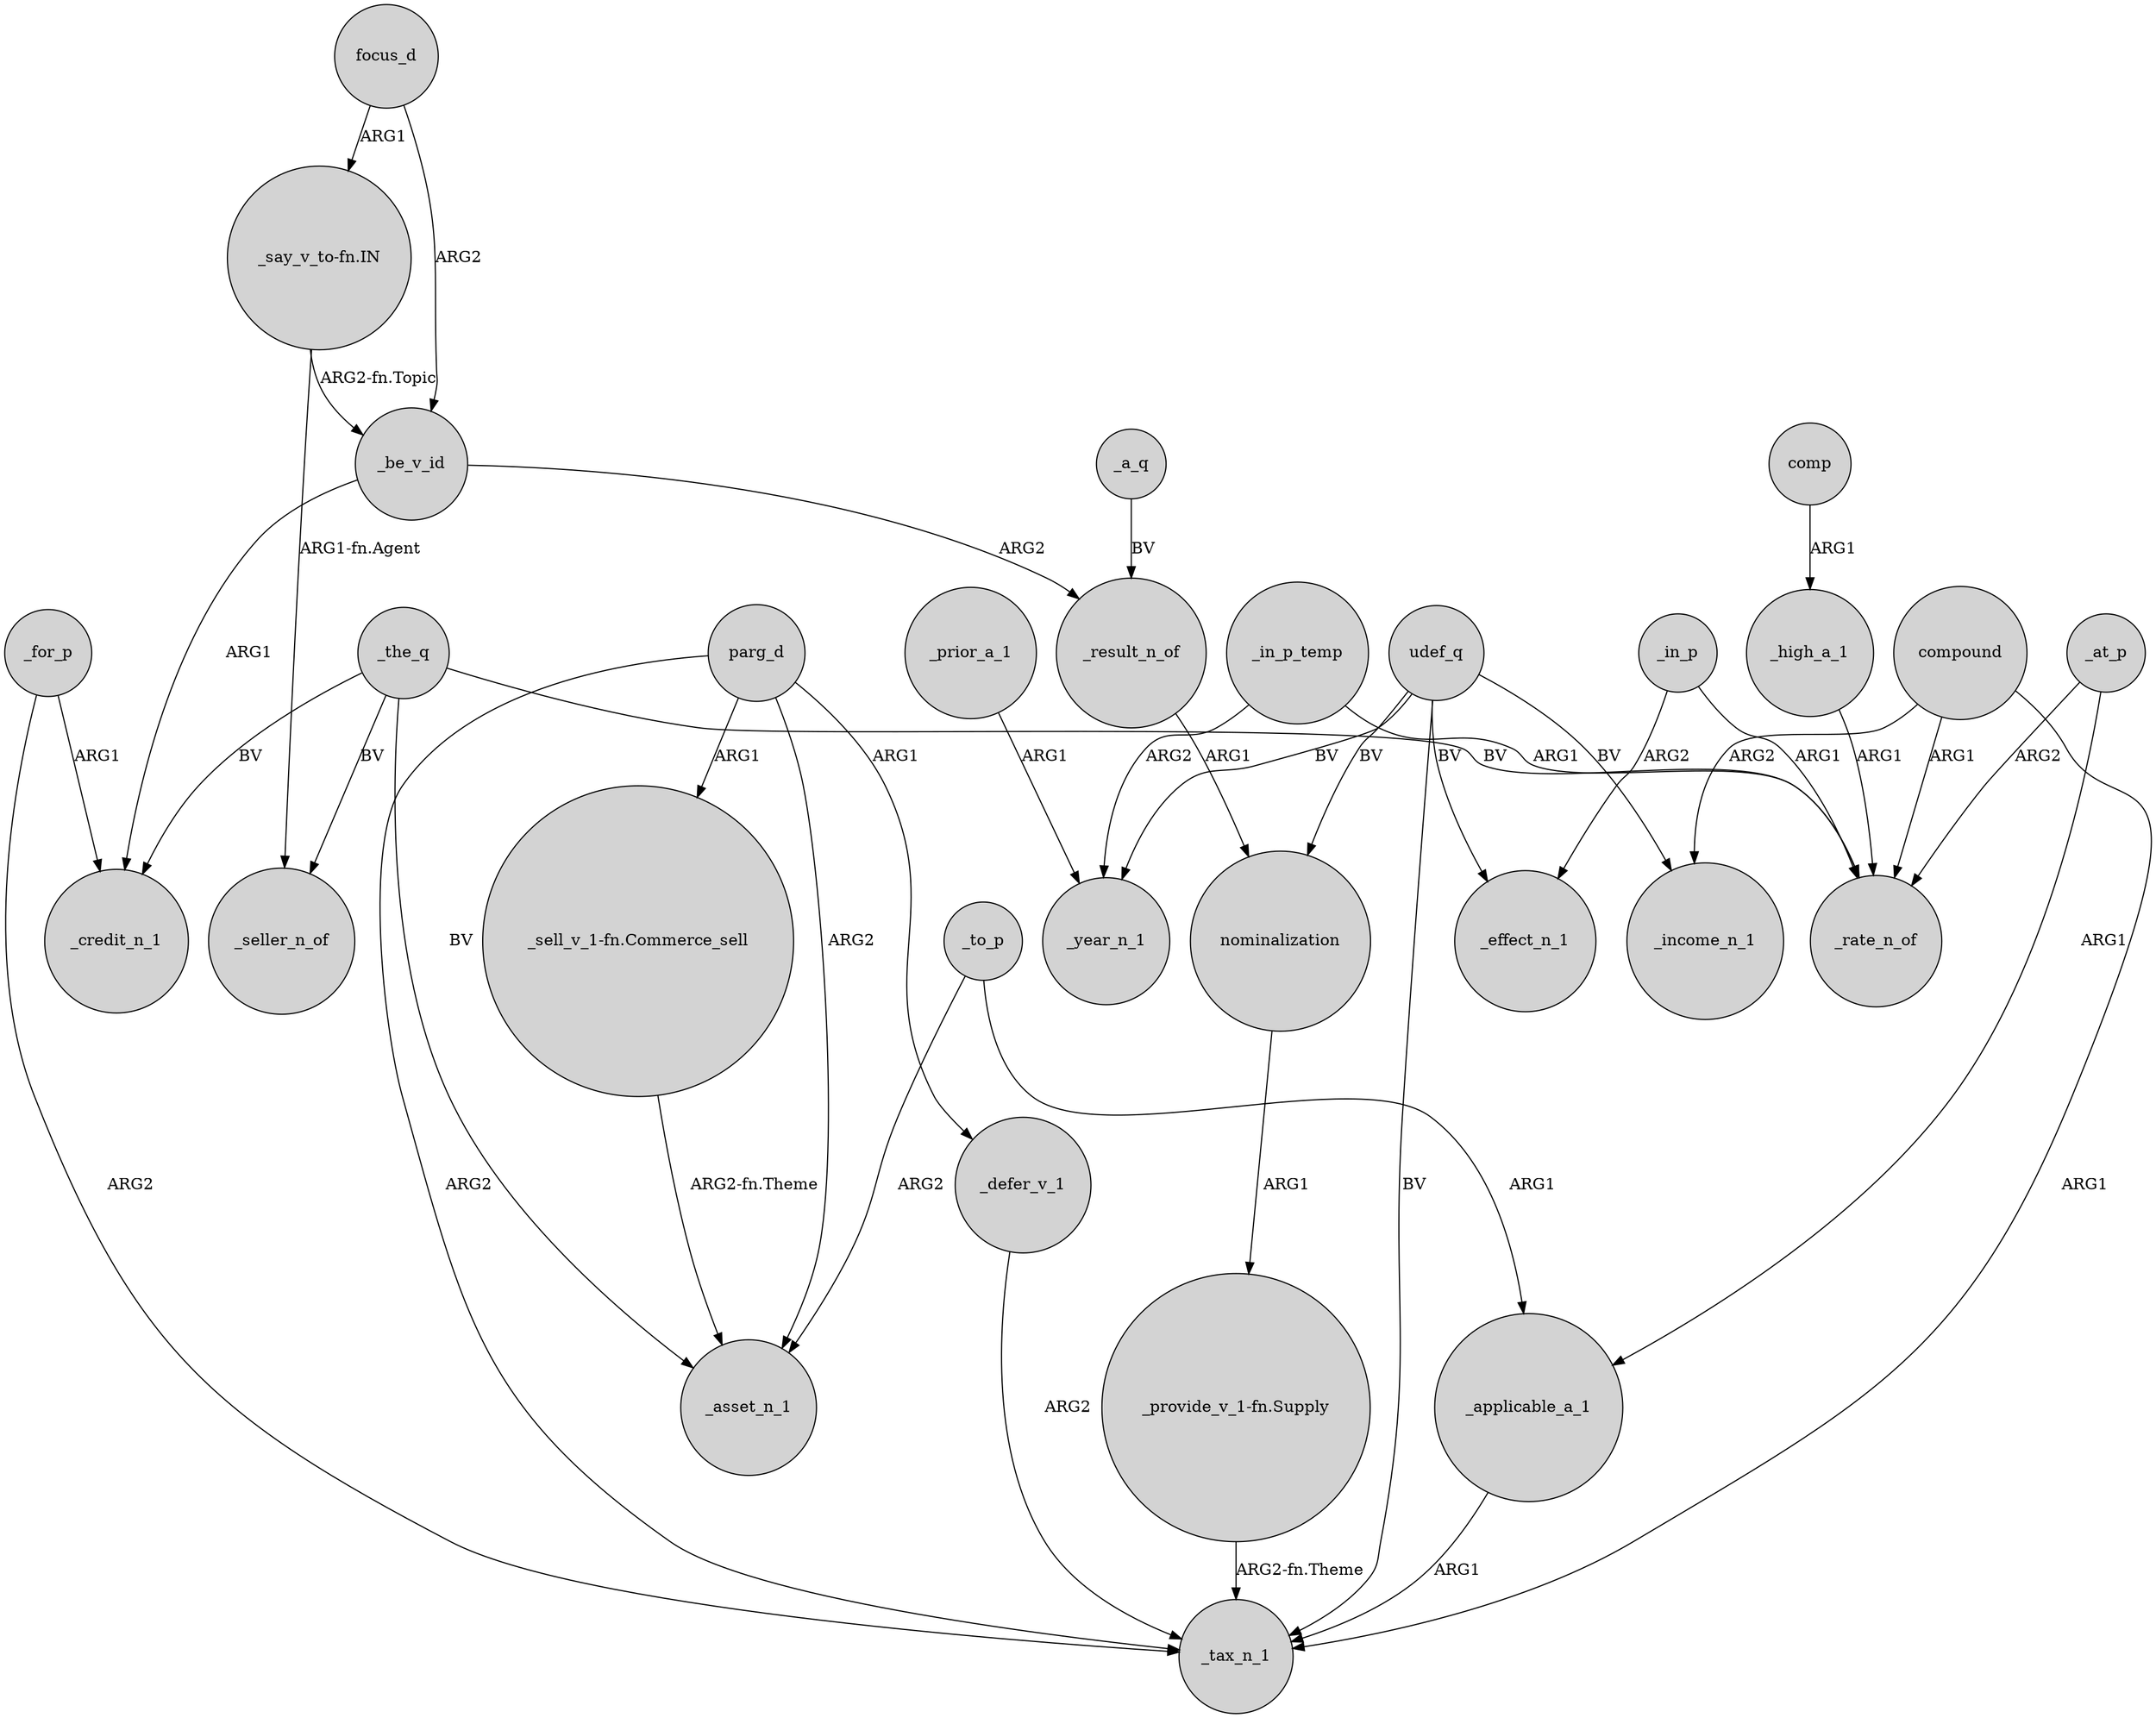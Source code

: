 digraph {
	node [shape=circle style=filled]
	focus_d -> _be_v_id [label=ARG2]
	_be_v_id -> _credit_n_1 [label=ARG1]
	_defer_v_1 -> _tax_n_1 [label=ARG2]
	_in_p_temp -> _rate_n_of [label=ARG1]
	"_say_v_to-fn.IN" -> _seller_n_of [label="ARG1-fn.Agent"]
	_for_p -> _credit_n_1 [label=ARG1]
	_be_v_id -> _result_n_of [label=ARG2]
	_applicable_a_1 -> _tax_n_1 [label=ARG1]
	_at_p -> _rate_n_of [label=ARG2]
	parg_d -> _tax_n_1 [label=ARG2]
	compound -> _rate_n_of [label=ARG1]
	_a_q -> _result_n_of [label=BV]
	parg_d -> "_sell_v_1-fn.Commerce_sell" [label=ARG1]
	_in_p -> _effect_n_1 [label=ARG2]
	comp -> _high_a_1 [label=ARG1]
	udef_q -> _effect_n_1 [label=BV]
	_at_p -> _applicable_a_1 [label=ARG1]
	nominalization -> "_provide_v_1-fn.Supply" [label=ARG1]
	_for_p -> _tax_n_1 [label=ARG2]
	compound -> _tax_n_1 [label=ARG1]
	focus_d -> "_say_v_to-fn.IN" [label=ARG1]
	_the_q -> _rate_n_of [label=BV]
	"_say_v_to-fn.IN" -> _be_v_id [label="ARG2-fn.Topic"]
	_the_q -> _credit_n_1 [label=BV]
	"_sell_v_1-fn.Commerce_sell" -> _asset_n_1 [label="ARG2-fn.Theme"]
	_in_p_temp -> _year_n_1 [label=ARG2]
	_result_n_of -> nominalization [label=ARG1]
	compound -> _income_n_1 [label=ARG2]
	udef_q -> _tax_n_1 [label=BV]
	_prior_a_1 -> _year_n_1 [label=ARG1]
	_high_a_1 -> _rate_n_of [label=ARG1]
	_the_q -> _asset_n_1 [label=BV]
	udef_q -> nominalization [label=BV]
	_to_p -> _applicable_a_1 [label=ARG1]
	_to_p -> _asset_n_1 [label=ARG2]
	_in_p -> _rate_n_of [label=ARG1]
	udef_q -> _year_n_1 [label=BV]
	parg_d -> _asset_n_1 [label=ARG2]
	parg_d -> _defer_v_1 [label=ARG1]
	"_provide_v_1-fn.Supply" -> _tax_n_1 [label="ARG2-fn.Theme"]
	_the_q -> _seller_n_of [label=BV]
	udef_q -> _income_n_1 [label=BV]
}
